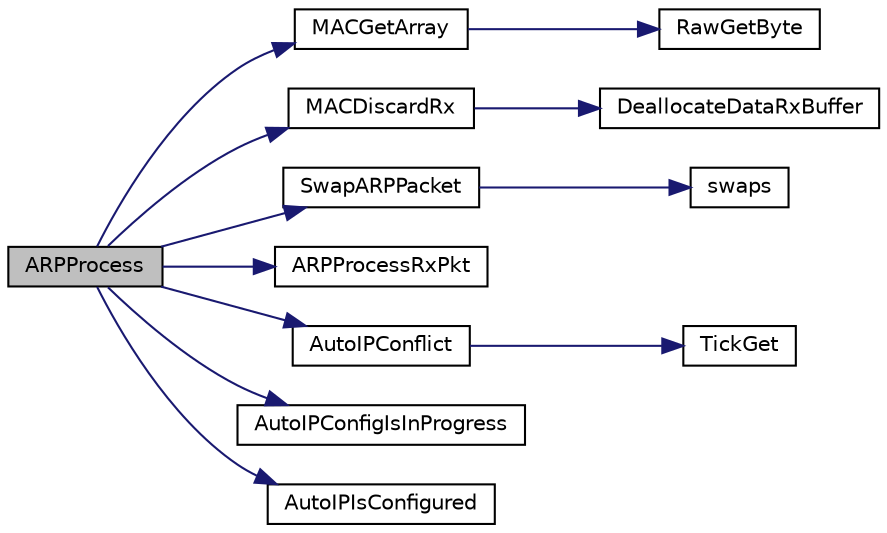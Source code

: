 digraph "ARPProcess"
{
  edge [fontname="Helvetica",fontsize="10",labelfontname="Helvetica",labelfontsize="10"];
  node [fontname="Helvetica",fontsize="10",shape=record];
  rankdir="LR";
  Node1 [label="ARPProcess",height=0.2,width=0.4,color="black", fillcolor="grey75", style="filled", fontcolor="black"];
  Node1 -> Node2 [color="midnightblue",fontsize="10",style="solid",fontname="Helvetica"];
  Node2 [label="MACGetArray",height=0.2,width=0.4,color="black", fillcolor="white", style="filled",URL="$_m_a_c_8h.html#a89d13e85195c0d00f308194305845016"];
  Node2 -> Node3 [color="midnightblue",fontsize="10",style="solid",fontname="Helvetica"];
  Node3 [label="RawGetByte",height=0.2,width=0.4,color="black", fillcolor="white", style="filled",URL="$_w_f_raw_8h.html#a0f9f450b78d964f8b34c2f3d50472527"];
  Node1 -> Node4 [color="midnightblue",fontsize="10",style="solid",fontname="Helvetica"];
  Node4 [label="MACDiscardRx",height=0.2,width=0.4,color="black", fillcolor="white", style="filled",URL="$_m_a_c_8h.html#a6f0a2614cde1253e6edcc78d1a069b79"];
  Node4 -> Node5 [color="midnightblue",fontsize="10",style="solid",fontname="Helvetica"];
  Node5 [label="DeallocateDataRxBuffer",height=0.2,width=0.4,color="black", fillcolor="white", style="filled",URL="$_w_f_raw_8h.html#a61c8aa69bc80ab5110a6b84d50bacced"];
  Node1 -> Node6 [color="midnightblue",fontsize="10",style="solid",fontname="Helvetica"];
  Node6 [label="SwapARPPacket",height=0.2,width=0.4,color="black", fillcolor="white", style="filled",URL="$_a_r_p_8c.html#a664371001b953f0f7b7d93e37db0c813"];
  Node6 -> Node7 [color="midnightblue",fontsize="10",style="solid",fontname="Helvetica"];
  Node7 [label="swaps",height=0.2,width=0.4,color="black", fillcolor="white", style="filled",URL="$_helpers_8h.html#add09104747ab0b189bcd8137ab2458ea"];
  Node1 -> Node8 [color="midnightblue",fontsize="10",style="solid",fontname="Helvetica"];
  Node8 [label="ARPProcessRxPkt",height=0.2,width=0.4,color="black", fillcolor="white", style="filled",URL="$_a_r_p_8c.html#abed1b0ea4d6feeea0af06487f6193a5f"];
  Node1 -> Node9 [color="midnightblue",fontsize="10",style="solid",fontname="Helvetica"];
  Node9 [label="AutoIPConflict",height=0.2,width=0.4,color="black", fillcolor="white", style="filled",URL="$_auto_i_p_8h.html#a37f542adf3cb9fccf01d41a452f04a61"];
  Node9 -> Node10 [color="midnightblue",fontsize="10",style="solid",fontname="Helvetica"];
  Node10 [label="TickGet",height=0.2,width=0.4,color="black", fillcolor="white", style="filled",URL="$_tick_8h.html#a035d1d3f8afdca7abedf588ee1b20af0"];
  Node1 -> Node11 [color="midnightblue",fontsize="10",style="solid",fontname="Helvetica"];
  Node11 [label="AutoIPConfigIsInProgress",height=0.2,width=0.4,color="black", fillcolor="white", style="filled",URL="$_auto_i_p_8h.html#a7a798b01761fb1304345d5cb02b232b8"];
  Node1 -> Node12 [color="midnightblue",fontsize="10",style="solid",fontname="Helvetica"];
  Node12 [label="AutoIPIsConfigured",height=0.2,width=0.4,color="black", fillcolor="white", style="filled",URL="$_auto_i_p_8h.html#afe273b637c6bc4c2064dd4da15b5885a"];
}
